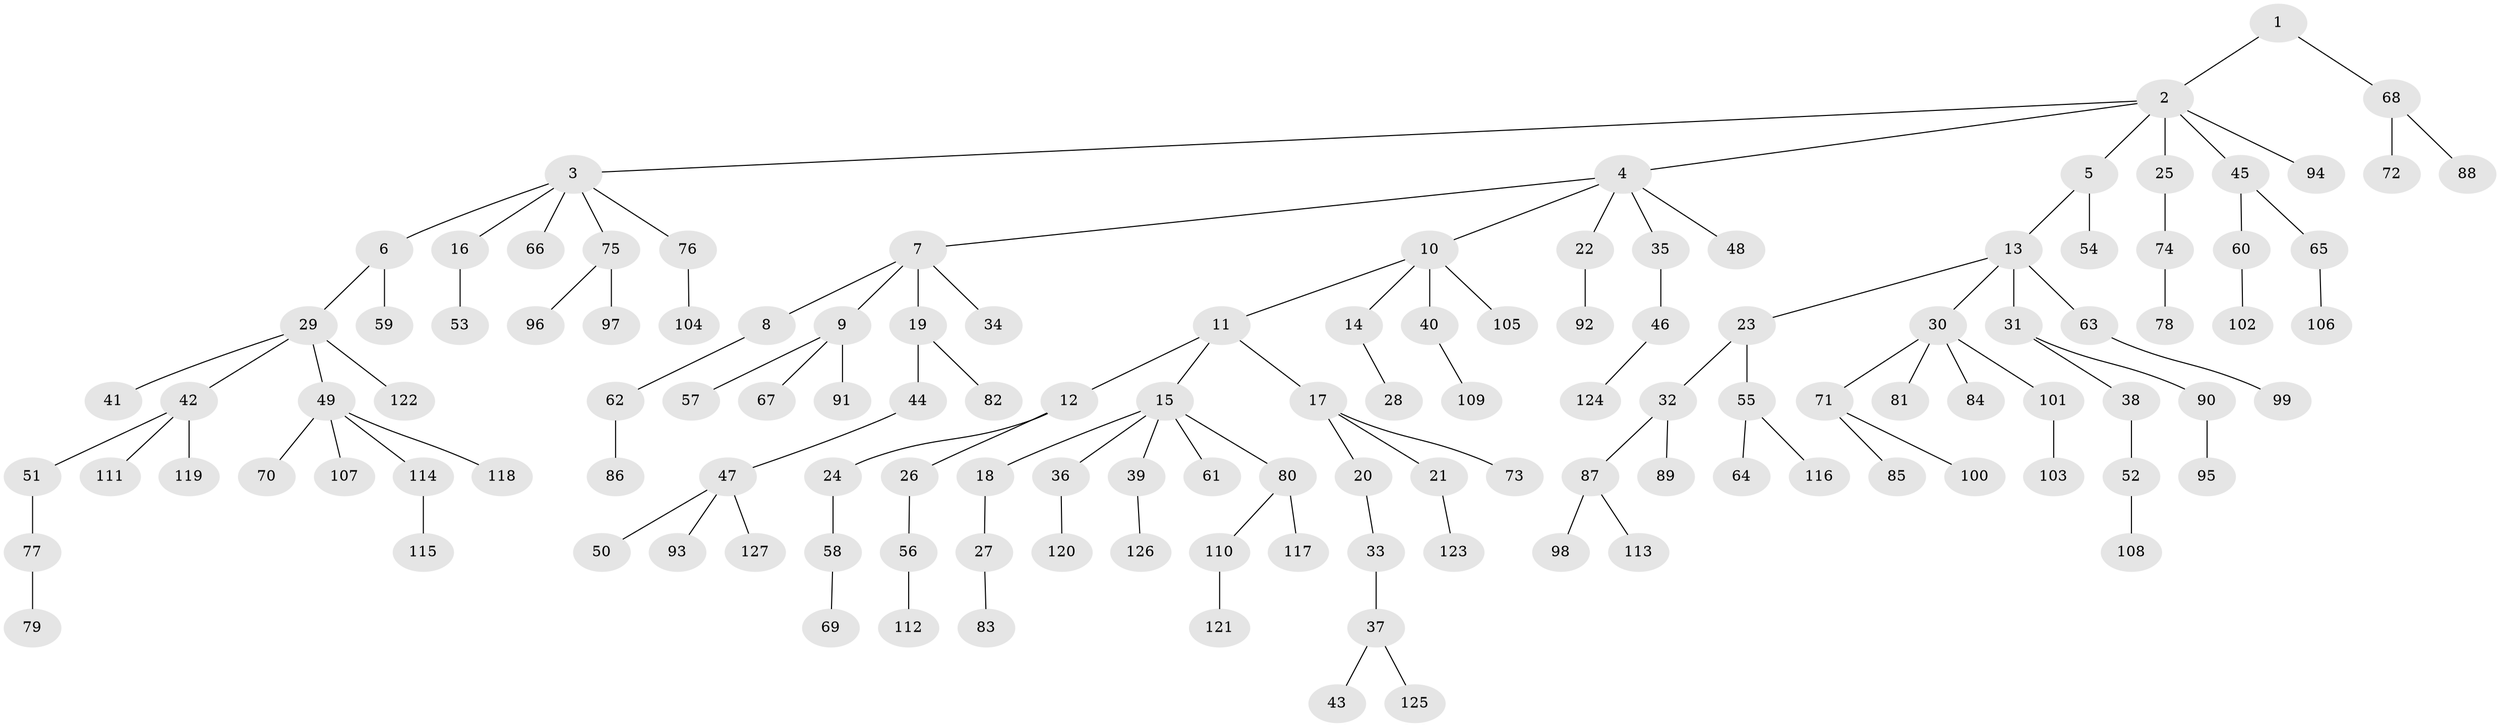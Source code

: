 // coarse degree distribution, {1: 0.88, 2: 0.06, 5: 0.02, 6: 0.02, 37: 0.02}
// Generated by graph-tools (version 1.1) at 2025/57/03/04/25 21:57:04]
// undirected, 127 vertices, 126 edges
graph export_dot {
graph [start="1"]
  node [color=gray90,style=filled];
  1;
  2;
  3;
  4;
  5;
  6;
  7;
  8;
  9;
  10;
  11;
  12;
  13;
  14;
  15;
  16;
  17;
  18;
  19;
  20;
  21;
  22;
  23;
  24;
  25;
  26;
  27;
  28;
  29;
  30;
  31;
  32;
  33;
  34;
  35;
  36;
  37;
  38;
  39;
  40;
  41;
  42;
  43;
  44;
  45;
  46;
  47;
  48;
  49;
  50;
  51;
  52;
  53;
  54;
  55;
  56;
  57;
  58;
  59;
  60;
  61;
  62;
  63;
  64;
  65;
  66;
  67;
  68;
  69;
  70;
  71;
  72;
  73;
  74;
  75;
  76;
  77;
  78;
  79;
  80;
  81;
  82;
  83;
  84;
  85;
  86;
  87;
  88;
  89;
  90;
  91;
  92;
  93;
  94;
  95;
  96;
  97;
  98;
  99;
  100;
  101;
  102;
  103;
  104;
  105;
  106;
  107;
  108;
  109;
  110;
  111;
  112;
  113;
  114;
  115;
  116;
  117;
  118;
  119;
  120;
  121;
  122;
  123;
  124;
  125;
  126;
  127;
  1 -- 2;
  1 -- 68;
  2 -- 3;
  2 -- 4;
  2 -- 5;
  2 -- 25;
  2 -- 45;
  2 -- 94;
  3 -- 6;
  3 -- 16;
  3 -- 66;
  3 -- 75;
  3 -- 76;
  4 -- 7;
  4 -- 10;
  4 -- 22;
  4 -- 35;
  4 -- 48;
  5 -- 13;
  5 -- 54;
  6 -- 29;
  6 -- 59;
  7 -- 8;
  7 -- 9;
  7 -- 19;
  7 -- 34;
  8 -- 62;
  9 -- 57;
  9 -- 67;
  9 -- 91;
  10 -- 11;
  10 -- 14;
  10 -- 40;
  10 -- 105;
  11 -- 12;
  11 -- 15;
  11 -- 17;
  12 -- 24;
  12 -- 26;
  13 -- 23;
  13 -- 30;
  13 -- 31;
  13 -- 63;
  14 -- 28;
  15 -- 18;
  15 -- 36;
  15 -- 39;
  15 -- 61;
  15 -- 80;
  16 -- 53;
  17 -- 20;
  17 -- 21;
  17 -- 73;
  18 -- 27;
  19 -- 44;
  19 -- 82;
  20 -- 33;
  21 -- 123;
  22 -- 92;
  23 -- 32;
  23 -- 55;
  24 -- 58;
  25 -- 74;
  26 -- 56;
  27 -- 83;
  29 -- 41;
  29 -- 42;
  29 -- 49;
  29 -- 122;
  30 -- 71;
  30 -- 81;
  30 -- 84;
  30 -- 101;
  31 -- 38;
  31 -- 90;
  32 -- 87;
  32 -- 89;
  33 -- 37;
  35 -- 46;
  36 -- 120;
  37 -- 43;
  37 -- 125;
  38 -- 52;
  39 -- 126;
  40 -- 109;
  42 -- 51;
  42 -- 111;
  42 -- 119;
  44 -- 47;
  45 -- 60;
  45 -- 65;
  46 -- 124;
  47 -- 50;
  47 -- 93;
  47 -- 127;
  49 -- 70;
  49 -- 107;
  49 -- 114;
  49 -- 118;
  51 -- 77;
  52 -- 108;
  55 -- 64;
  55 -- 116;
  56 -- 112;
  58 -- 69;
  60 -- 102;
  62 -- 86;
  63 -- 99;
  65 -- 106;
  68 -- 72;
  68 -- 88;
  71 -- 85;
  71 -- 100;
  74 -- 78;
  75 -- 96;
  75 -- 97;
  76 -- 104;
  77 -- 79;
  80 -- 110;
  80 -- 117;
  87 -- 98;
  87 -- 113;
  90 -- 95;
  101 -- 103;
  110 -- 121;
  114 -- 115;
}
